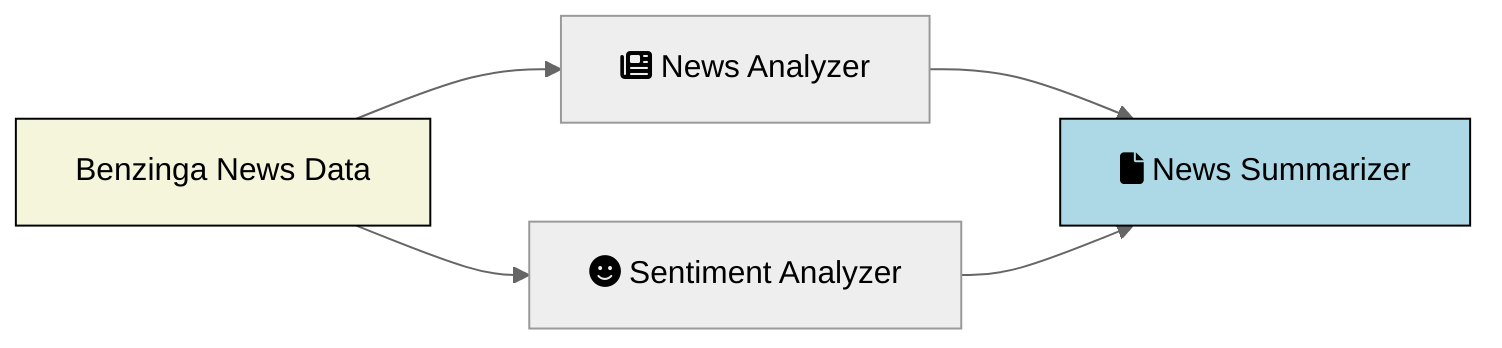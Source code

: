 ---
config:
  look: classic
  theme: neutral
---
flowchart LR
    A["fa:fa-newspaper News Analyzer"] --> S["fa:fa-file News Summarizer"]
    B["Benzinga News Data"] --> A
    SA["fa:fa-face-smile Sentiment Analyzer"] --> S
    B --> SA

    classDef beige fill:#F5F5DC,stroke:black
    class B beige

    classDef lightBlue fill:#ADD8E6,stroke:black
    class S lightBlue